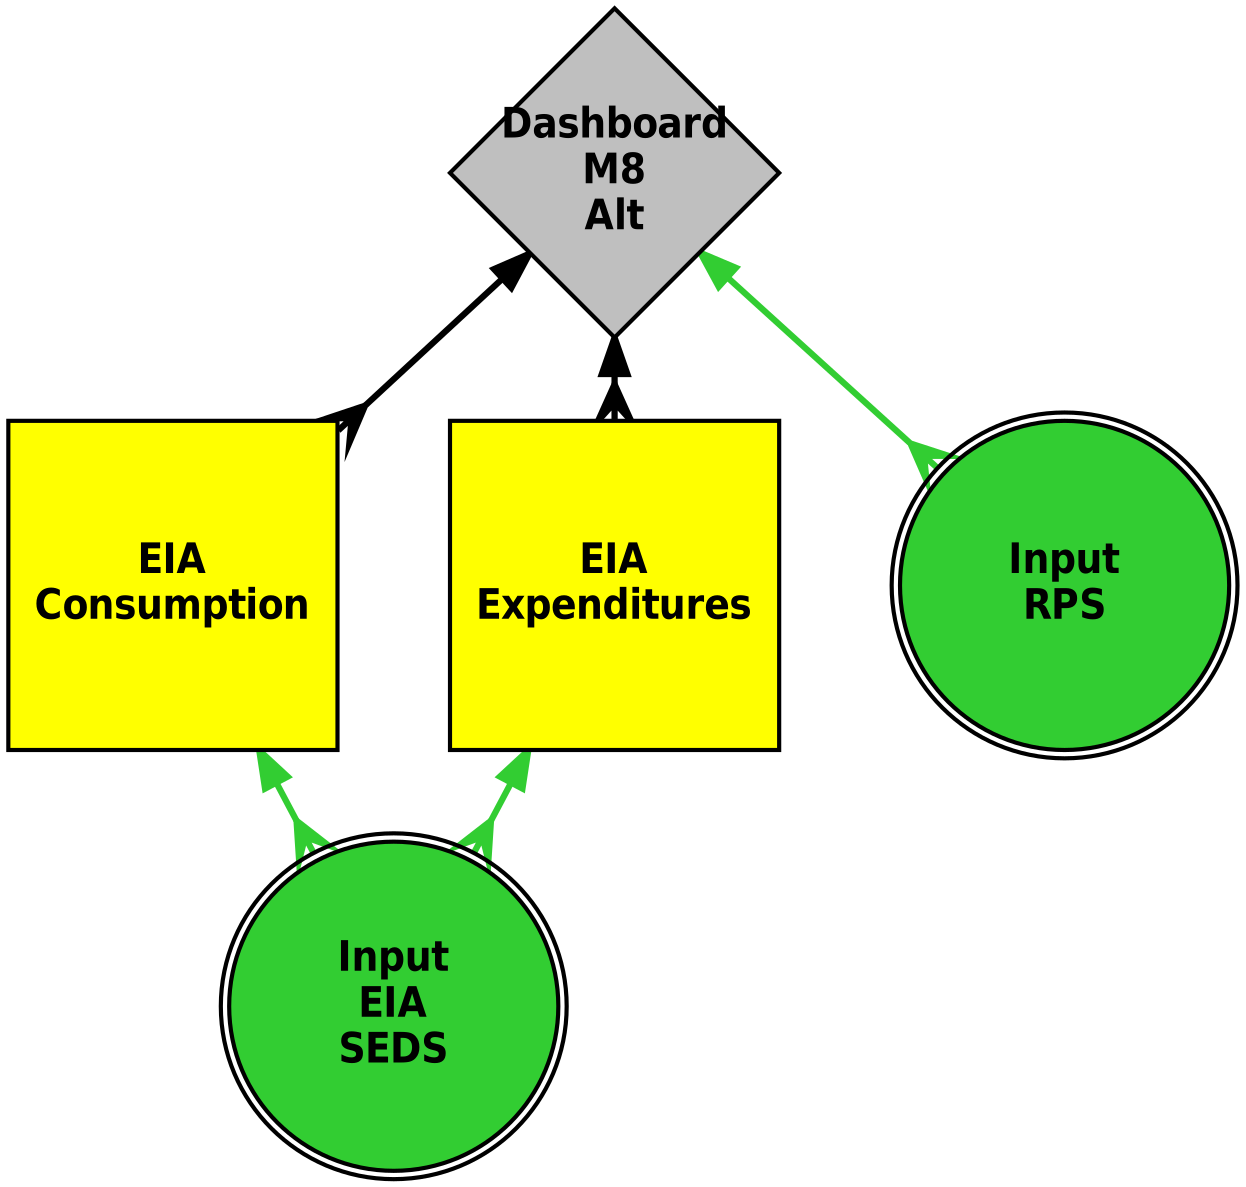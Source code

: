 digraph dependencies {
layers="one:two:three";
outputorder="edgesfirst";
nodesep=0.75;
Dashboard_M8_Alt [layer="two"] [style="filled"] [height="2.2"] [shape="diamond"] [fontsize="20"] [fillcolor="grey75"] [fontname="Helvetica-Narrow-Bold"] [fixedsize="true"] [label="Dashboard\nM8\nAlt"] [width="2.2"] [penwidth="2"];
Dashboard_M8_Alt -> EIA_Consumption [layer="one"] [arrowhead="crow"] [color="black"] [arrowsize="1.75"] [dir="both"] [penwidth="3"];
Dashboard_M8_Alt -> EIA_Expenditures [layer="one"] [arrowhead="crow"] [color="black"] [arrowsize="1.75"] [dir="both"] [penwidth="3"];
Dashboard_M8_Alt -> Input_RPS [layer="one"] [arrowhead="crow"] [color="limegreen"] [arrowsize="1.75"] [dir="both"] [penwidth="3"];
EIA_Consumption [layer="two"] [style="filled"] [height="2.2"] [shape="box"] [fontsize="20"] [fillcolor="yellow"] [fontname="Helvetica-Narrow-Bold"] [fixedsize="true"] [label="EIA\nConsumption"] [width="2.2"] [penwidth="2"];
EIA_Consumption -> Input_EIA_SEDS [layer="one"] [arrowhead="crow"] [color="limegreen"] [arrowsize="1.75"] [dir="both"] [penwidth="3"];
EIA_Expenditures [layer="two"] [style="filled"] [height="2.2"] [shape="box"] [fontsize="20"] [fillcolor="yellow"] [fontname="Helvetica-Narrow-Bold"] [fixedsize="true"] [label="EIA\nExpenditures"] [width="2.2"] [penwidth="2"];
EIA_Expenditures -> Input_EIA_SEDS [layer="one"] [arrowhead="crow"] [color="limegreen"] [arrowsize="1.75"] [dir="both"] [penwidth="3"];
Input_RPS [layer="two"] [style="filled"] [height="2.2"] [shape="doublecircle"] [fontsize="20"] [fillcolor="limegreen"] [fontname="Helvetica-Narrow-Bold"] [fixedsize="true"] [label="Input\nRPS"] [width="2.2"] [penwidth="2"];
Input_EIA_SEDS [layer="two"] [style="filled"] [height="2.2"] [shape="doublecircle"] [fontsize="20"] [fillcolor="limegreen"] [fontname="Helvetica-Narrow-Bold"] [fixedsize="true"] [label="Input\nEIA\nSEDS"] [width="2.2"] [penwidth="2"];
}